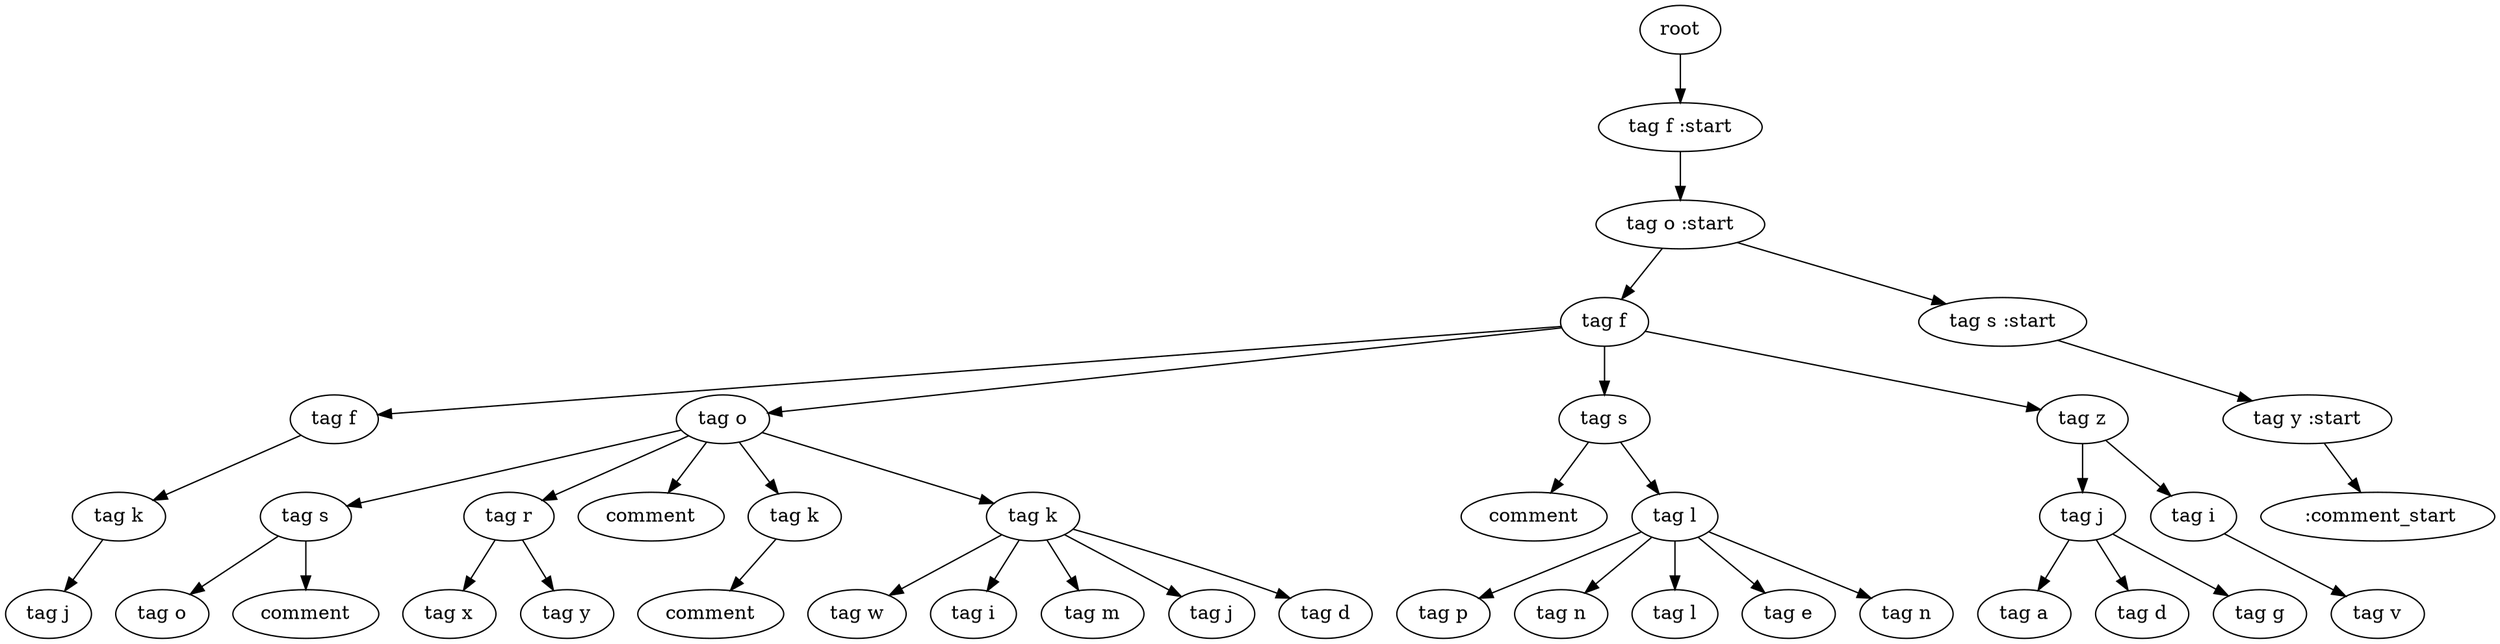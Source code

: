 digraph Tree{
0[label="root"];
0->00
00[label="tag f :start"];
00->000
000[label="tag o :start"];
000->0000
0000[label="tag f"];
0000->00000
00000[label="tag f"];
00000->000000
000000[label="tag k"];
000000->0000000
0000000[label="tag j"];
0000->00001
00001[label="tag o"];
00001->000010
000010[label="tag s"];
000010->0000100
0000100[label="tag o"];
000010->0000101
0000101[label="comment"];
00001->000011
000011[label="tag r"];
000011->0000110
0000110[label="tag x"];
000011->0000111
0000111[label="tag y"];
00001->000012
000012[label="comment"];
00001->000013
000013[label="tag k"];
000013->0000130
0000130[label="comment"];
00001->000014
000014[label="tag k"];
000014->0000140
0000140[label="tag w"];
000014->0000141
0000141[label="tag i"];
000014->0000142
0000142[label="tag m"];
000014->0000143
0000143[label="tag j"];
000014->0000144
0000144[label="tag d"];
0000->00002
00002[label="tag s"];
00002->000020
000020[label="comment"];
00002->000021
000021[label="tag l"];
000021->0000210
0000210[label="tag p"];
000021->0000211
0000211[label="tag n"];
000021->0000212
0000212[label="tag l"];
000021->0000213
0000213[label="tag e"];
000021->0000214
0000214[label="tag n"];
0000->00003
00003[label="tag z"];
00003->000030
000030[label="tag j"];
000030->0000300
0000300[label="tag a"];
000030->0000301
0000301[label="tag d"];
000030->0000302
0000302[label="tag g"];
00003->000031
000031[label="tag i"];
000031->0000310
0000310[label="tag v"];
000->0001
0001[label="tag s :start"];
0001->00010
00010[label="tag y :start"];
00010->000100
000100[label=" :comment_start"];
}
